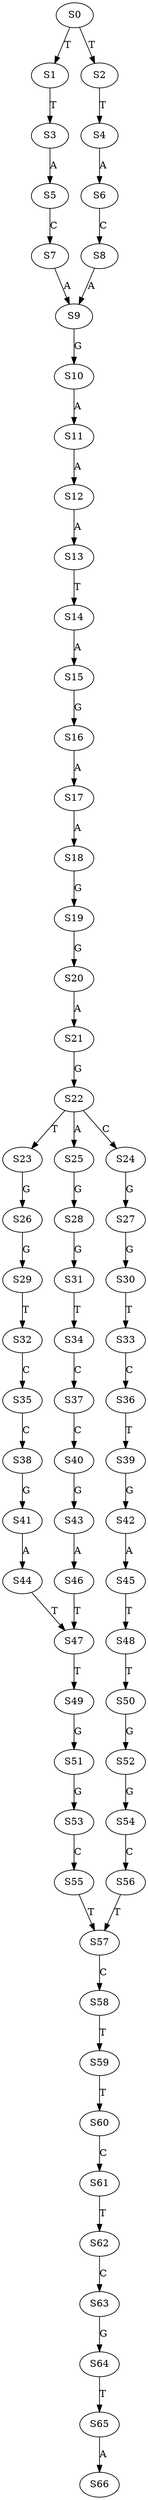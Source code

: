 strict digraph  {
	S0 -> S1 [ label = T ];
	S0 -> S2 [ label = T ];
	S1 -> S3 [ label = T ];
	S2 -> S4 [ label = T ];
	S3 -> S5 [ label = A ];
	S4 -> S6 [ label = A ];
	S5 -> S7 [ label = C ];
	S6 -> S8 [ label = C ];
	S7 -> S9 [ label = A ];
	S8 -> S9 [ label = A ];
	S9 -> S10 [ label = G ];
	S10 -> S11 [ label = A ];
	S11 -> S12 [ label = A ];
	S12 -> S13 [ label = A ];
	S13 -> S14 [ label = T ];
	S14 -> S15 [ label = A ];
	S15 -> S16 [ label = G ];
	S16 -> S17 [ label = A ];
	S17 -> S18 [ label = A ];
	S18 -> S19 [ label = G ];
	S19 -> S20 [ label = G ];
	S20 -> S21 [ label = A ];
	S21 -> S22 [ label = G ];
	S22 -> S23 [ label = T ];
	S22 -> S24 [ label = C ];
	S22 -> S25 [ label = A ];
	S23 -> S26 [ label = G ];
	S24 -> S27 [ label = G ];
	S25 -> S28 [ label = G ];
	S26 -> S29 [ label = G ];
	S27 -> S30 [ label = G ];
	S28 -> S31 [ label = G ];
	S29 -> S32 [ label = T ];
	S30 -> S33 [ label = T ];
	S31 -> S34 [ label = T ];
	S32 -> S35 [ label = C ];
	S33 -> S36 [ label = C ];
	S34 -> S37 [ label = C ];
	S35 -> S38 [ label = C ];
	S36 -> S39 [ label = T ];
	S37 -> S40 [ label = C ];
	S38 -> S41 [ label = G ];
	S39 -> S42 [ label = G ];
	S40 -> S43 [ label = G ];
	S41 -> S44 [ label = A ];
	S42 -> S45 [ label = A ];
	S43 -> S46 [ label = A ];
	S44 -> S47 [ label = T ];
	S45 -> S48 [ label = T ];
	S46 -> S47 [ label = T ];
	S47 -> S49 [ label = T ];
	S48 -> S50 [ label = T ];
	S49 -> S51 [ label = G ];
	S50 -> S52 [ label = G ];
	S51 -> S53 [ label = G ];
	S52 -> S54 [ label = G ];
	S53 -> S55 [ label = C ];
	S54 -> S56 [ label = C ];
	S55 -> S57 [ label = T ];
	S56 -> S57 [ label = T ];
	S57 -> S58 [ label = C ];
	S58 -> S59 [ label = T ];
	S59 -> S60 [ label = T ];
	S60 -> S61 [ label = C ];
	S61 -> S62 [ label = T ];
	S62 -> S63 [ label = C ];
	S63 -> S64 [ label = G ];
	S64 -> S65 [ label = T ];
	S65 -> S66 [ label = A ];
}
